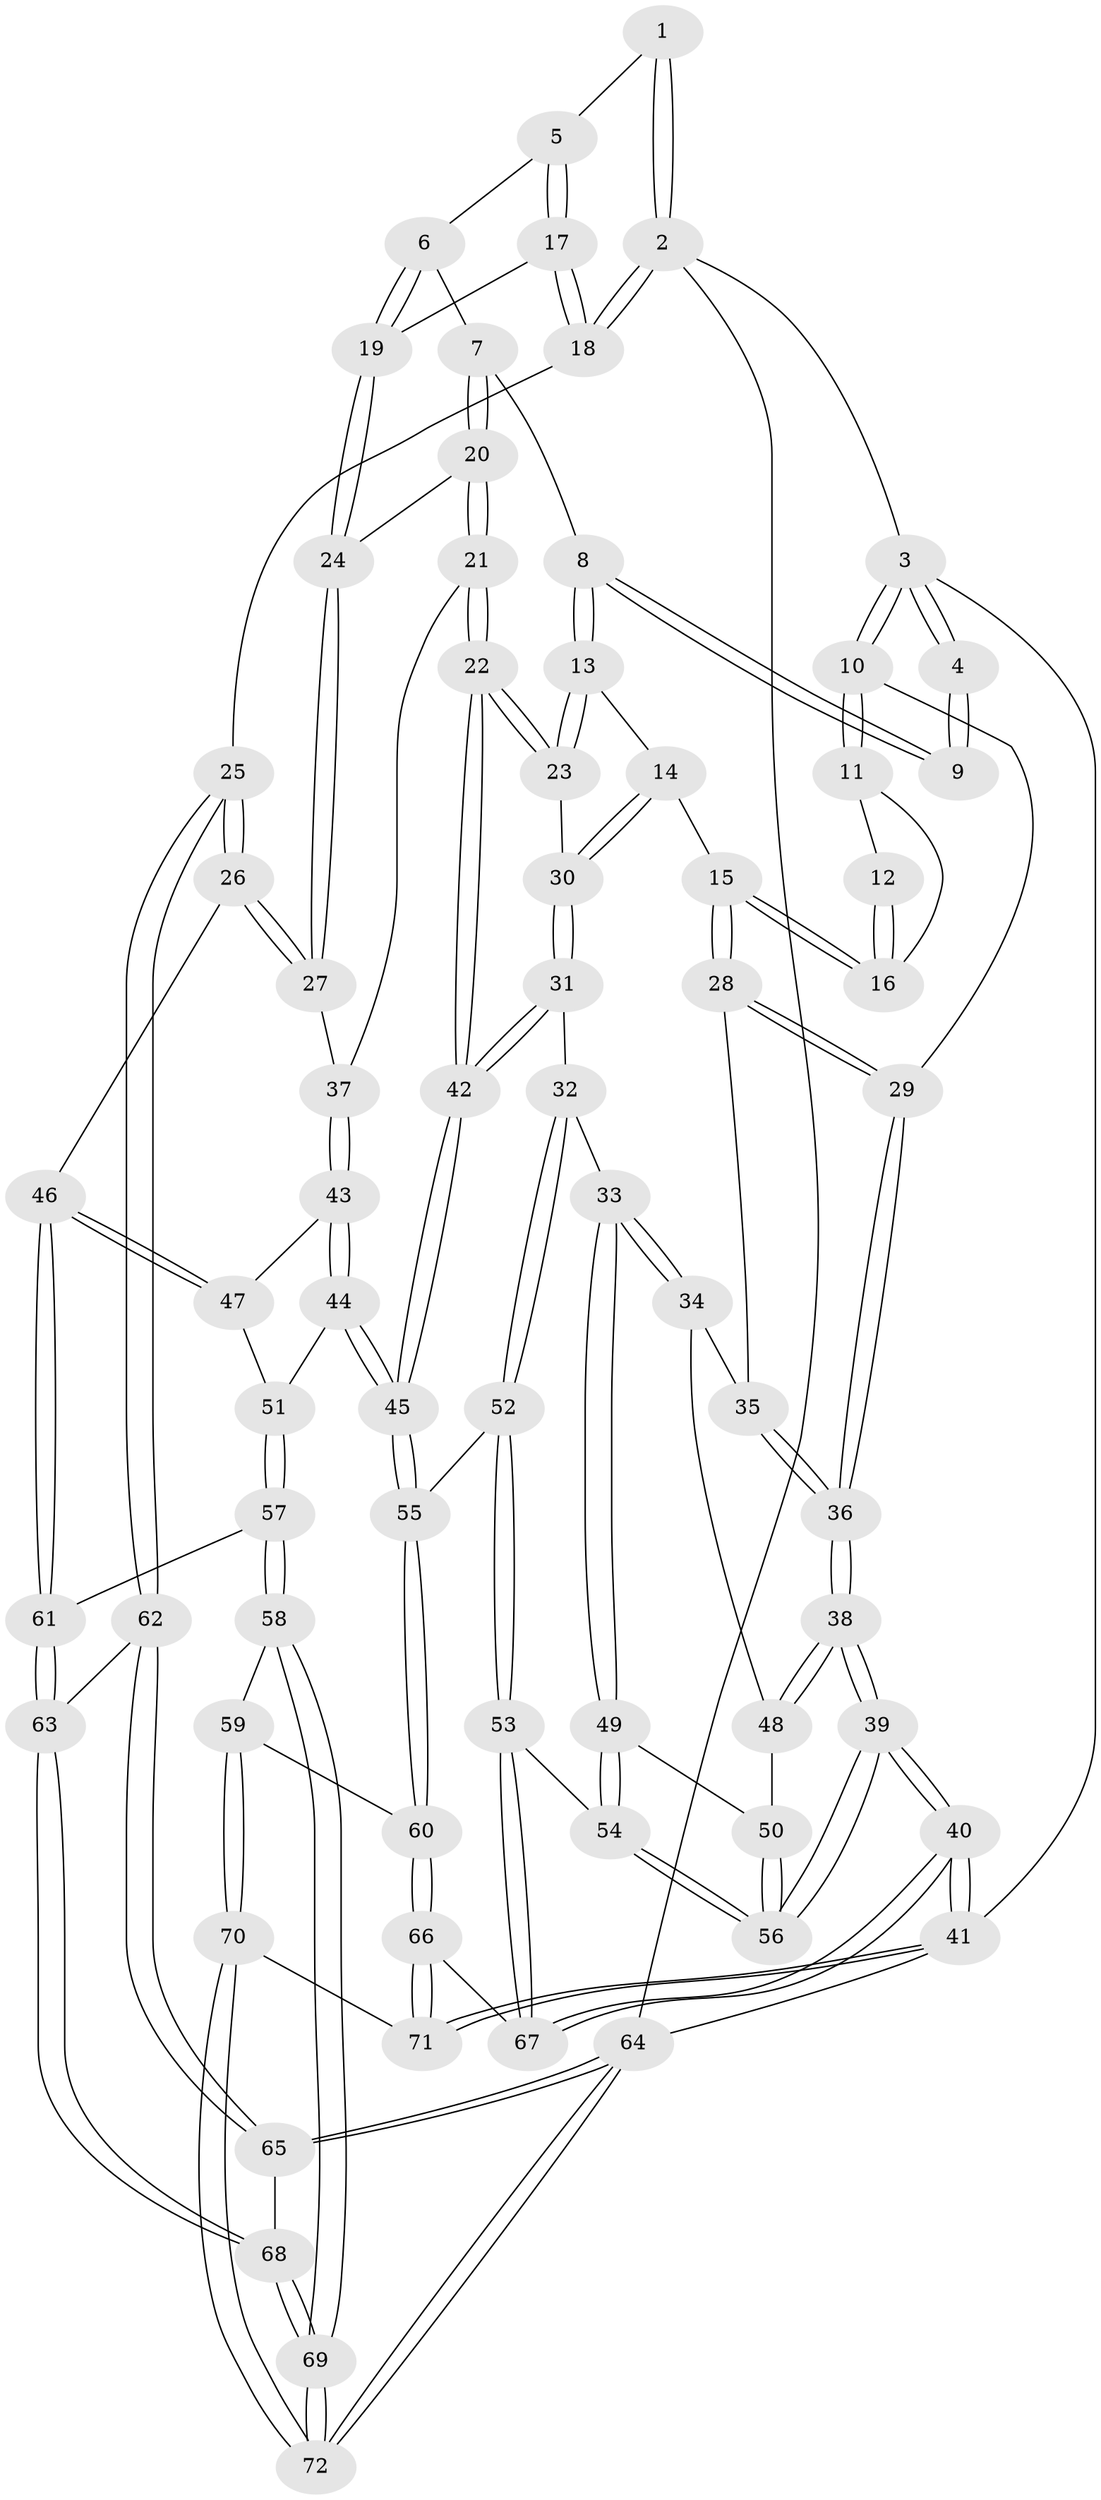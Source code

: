 // coarse degree distribution, {4: 0.43902439024390244, 8: 0.024390243902439025, 2: 0.04878048780487805, 5: 0.21951219512195122, 3: 0.17073170731707318, 6: 0.0975609756097561}
// Generated by graph-tools (version 1.1) at 2025/52/02/27/25 19:52:43]
// undirected, 72 vertices, 177 edges
graph export_dot {
graph [start="1"]
  node [color=gray90,style=filled];
  1 [pos="+0.8138087116683959+0"];
  2 [pos="+1+0"];
  3 [pos="+0+0"];
  4 [pos="+0.456514611182364+0"];
  5 [pos="+0.8239048034049913+0"];
  6 [pos="+0.7076963381353343+0.09441049951090702"];
  7 [pos="+0.6443146915302539+0.14159752719899987"];
  8 [pos="+0.4947766627336223+0.02392920318049155"];
  9 [pos="+0.4549508410765321+0"];
  10 [pos="+0+0"];
  11 [pos="+0.16480749325998947+0.08689800272229818"];
  12 [pos="+0.3090788013527048+0.03334956362596841"];
  13 [pos="+0.4149213091337689+0.2538223508587507"];
  14 [pos="+0.3228555479835446+0.2646520702076985"];
  15 [pos="+0.28869809833461757+0.2530560118166757"];
  16 [pos="+0.28808626554162425+0.2512287759068376"];
  17 [pos="+0.9321857875272727+0.20835941063322388"];
  18 [pos="+1+0.2965756403010261"];
  19 [pos="+0.8488379520247709+0.24433872477626706"];
  20 [pos="+0.6779392496998679+0.32101318986698374"];
  21 [pos="+0.6612291392974204+0.3441573610382158"];
  22 [pos="+0.5813881146753378+0.38285276327744533"];
  23 [pos="+0.5197197789246019+0.33528178461026753"];
  24 [pos="+0.7897174255234273+0.2753778377675105"];
  25 [pos="+1+0.4542871358059103"];
  26 [pos="+1+0.47829835161102546"];
  27 [pos="+0.9041378809505934+0.47099201816773417"];
  28 [pos="+0.18684151996850548+0.29657711362368067"];
  29 [pos="+0+0.025573775200380948"];
  30 [pos="+0.31580562086137404+0.4398993161715401"];
  31 [pos="+0.3118260832107043+0.5232802593541732"];
  32 [pos="+0.3014410007677862+0.5309578402222943"];
  33 [pos="+0.21824713615054472+0.5222026254661186"];
  34 [pos="+0.17038260894374826+0.49672077604344034"];
  35 [pos="+0.16303645810573897+0.36305158550785366"];
  36 [pos="+0+0.39792240288088926"];
  37 [pos="+0.8021570212717194+0.4810543752362002"];
  38 [pos="+0+0.49415261970929947"];
  39 [pos="+0+0.9208489772896008"];
  40 [pos="+0+1"];
  41 [pos="+0+1"];
  42 [pos="+0.5421384546709178+0.4914993209033061"];
  43 [pos="+0.798689294065252+0.4985553729873475"];
  44 [pos="+0.6541908388985257+0.6160368481415313"];
  45 [pos="+0.5763191183287234+0.608188679462792"];
  46 [pos="+0.917305053373231+0.6381597841346758"];
  47 [pos="+0.8136765464214422+0.6028462572562227"];
  48 [pos="+0.09764188005457863+0.5163402420501195"];
  49 [pos="+0.17410568971265006+0.6524123222526048"];
  50 [pos="+0.0981110681891466+0.6350183579214507"];
  51 [pos="+0.7450435503139229+0.6501086007889152"];
  52 [pos="+0.3320711468631812+0.7088667239452909"];
  53 [pos="+0.28673897352986993+0.7635478741492034"];
  54 [pos="+0.18566311492277102+0.7213483635155691"];
  55 [pos="+0.5408444750239314+0.7110338135178544"];
  56 [pos="+0+0.7755503939082733"];
  57 [pos="+0.7912406198743618+0.7720380155509208"];
  58 [pos="+0.7822377771146237+0.780743896157237"];
  59 [pos="+0.6150825949648012+0.8589920861297929"];
  60 [pos="+0.5752015480997547+0.8261367586425303"];
  61 [pos="+0.8919597165465124+0.7609269698845926"];
  62 [pos="+1+0.5212639909334748"];
  63 [pos="+0.9167968313093879+0.7837815573676661"];
  64 [pos="+1+1"];
  65 [pos="+1+0.8258795276300407"];
  66 [pos="+0.3664380413221104+0.9266772547526265"];
  67 [pos="+0.2860029712326451+0.8572241315084497"];
  68 [pos="+0.9428188315967203+0.8102084451279282"];
  69 [pos="+0.8659982487668082+1"];
  70 [pos="+0.7174831234420003+1"];
  71 [pos="+0.3900571126698314+1"];
  72 [pos="+0.8390736651646109+1"];
  1 -- 2;
  1 -- 2;
  1 -- 5;
  2 -- 3;
  2 -- 18;
  2 -- 18;
  2 -- 64;
  3 -- 4;
  3 -- 4;
  3 -- 10;
  3 -- 10;
  3 -- 41;
  4 -- 9;
  4 -- 9;
  5 -- 6;
  5 -- 17;
  5 -- 17;
  6 -- 7;
  6 -- 19;
  6 -- 19;
  7 -- 8;
  7 -- 20;
  7 -- 20;
  8 -- 9;
  8 -- 9;
  8 -- 13;
  8 -- 13;
  10 -- 11;
  10 -- 11;
  10 -- 29;
  11 -- 12;
  11 -- 16;
  12 -- 16;
  12 -- 16;
  13 -- 14;
  13 -- 23;
  13 -- 23;
  14 -- 15;
  14 -- 30;
  14 -- 30;
  15 -- 16;
  15 -- 16;
  15 -- 28;
  15 -- 28;
  17 -- 18;
  17 -- 18;
  17 -- 19;
  18 -- 25;
  19 -- 24;
  19 -- 24;
  20 -- 21;
  20 -- 21;
  20 -- 24;
  21 -- 22;
  21 -- 22;
  21 -- 37;
  22 -- 23;
  22 -- 23;
  22 -- 42;
  22 -- 42;
  23 -- 30;
  24 -- 27;
  24 -- 27;
  25 -- 26;
  25 -- 26;
  25 -- 62;
  25 -- 62;
  26 -- 27;
  26 -- 27;
  26 -- 46;
  27 -- 37;
  28 -- 29;
  28 -- 29;
  28 -- 35;
  29 -- 36;
  29 -- 36;
  30 -- 31;
  30 -- 31;
  31 -- 32;
  31 -- 42;
  31 -- 42;
  32 -- 33;
  32 -- 52;
  32 -- 52;
  33 -- 34;
  33 -- 34;
  33 -- 49;
  33 -- 49;
  34 -- 35;
  34 -- 48;
  35 -- 36;
  35 -- 36;
  36 -- 38;
  36 -- 38;
  37 -- 43;
  37 -- 43;
  38 -- 39;
  38 -- 39;
  38 -- 48;
  38 -- 48;
  39 -- 40;
  39 -- 40;
  39 -- 56;
  39 -- 56;
  40 -- 41;
  40 -- 41;
  40 -- 67;
  40 -- 67;
  41 -- 71;
  41 -- 71;
  41 -- 64;
  42 -- 45;
  42 -- 45;
  43 -- 44;
  43 -- 44;
  43 -- 47;
  44 -- 45;
  44 -- 45;
  44 -- 51;
  45 -- 55;
  45 -- 55;
  46 -- 47;
  46 -- 47;
  46 -- 61;
  46 -- 61;
  47 -- 51;
  48 -- 50;
  49 -- 50;
  49 -- 54;
  49 -- 54;
  50 -- 56;
  50 -- 56;
  51 -- 57;
  51 -- 57;
  52 -- 53;
  52 -- 53;
  52 -- 55;
  53 -- 54;
  53 -- 67;
  53 -- 67;
  54 -- 56;
  54 -- 56;
  55 -- 60;
  55 -- 60;
  57 -- 58;
  57 -- 58;
  57 -- 61;
  58 -- 59;
  58 -- 69;
  58 -- 69;
  59 -- 60;
  59 -- 70;
  59 -- 70;
  60 -- 66;
  60 -- 66;
  61 -- 63;
  61 -- 63;
  62 -- 63;
  62 -- 65;
  62 -- 65;
  63 -- 68;
  63 -- 68;
  64 -- 65;
  64 -- 65;
  64 -- 72;
  64 -- 72;
  65 -- 68;
  66 -- 67;
  66 -- 71;
  66 -- 71;
  68 -- 69;
  68 -- 69;
  69 -- 72;
  69 -- 72;
  70 -- 71;
  70 -- 72;
  70 -- 72;
}

